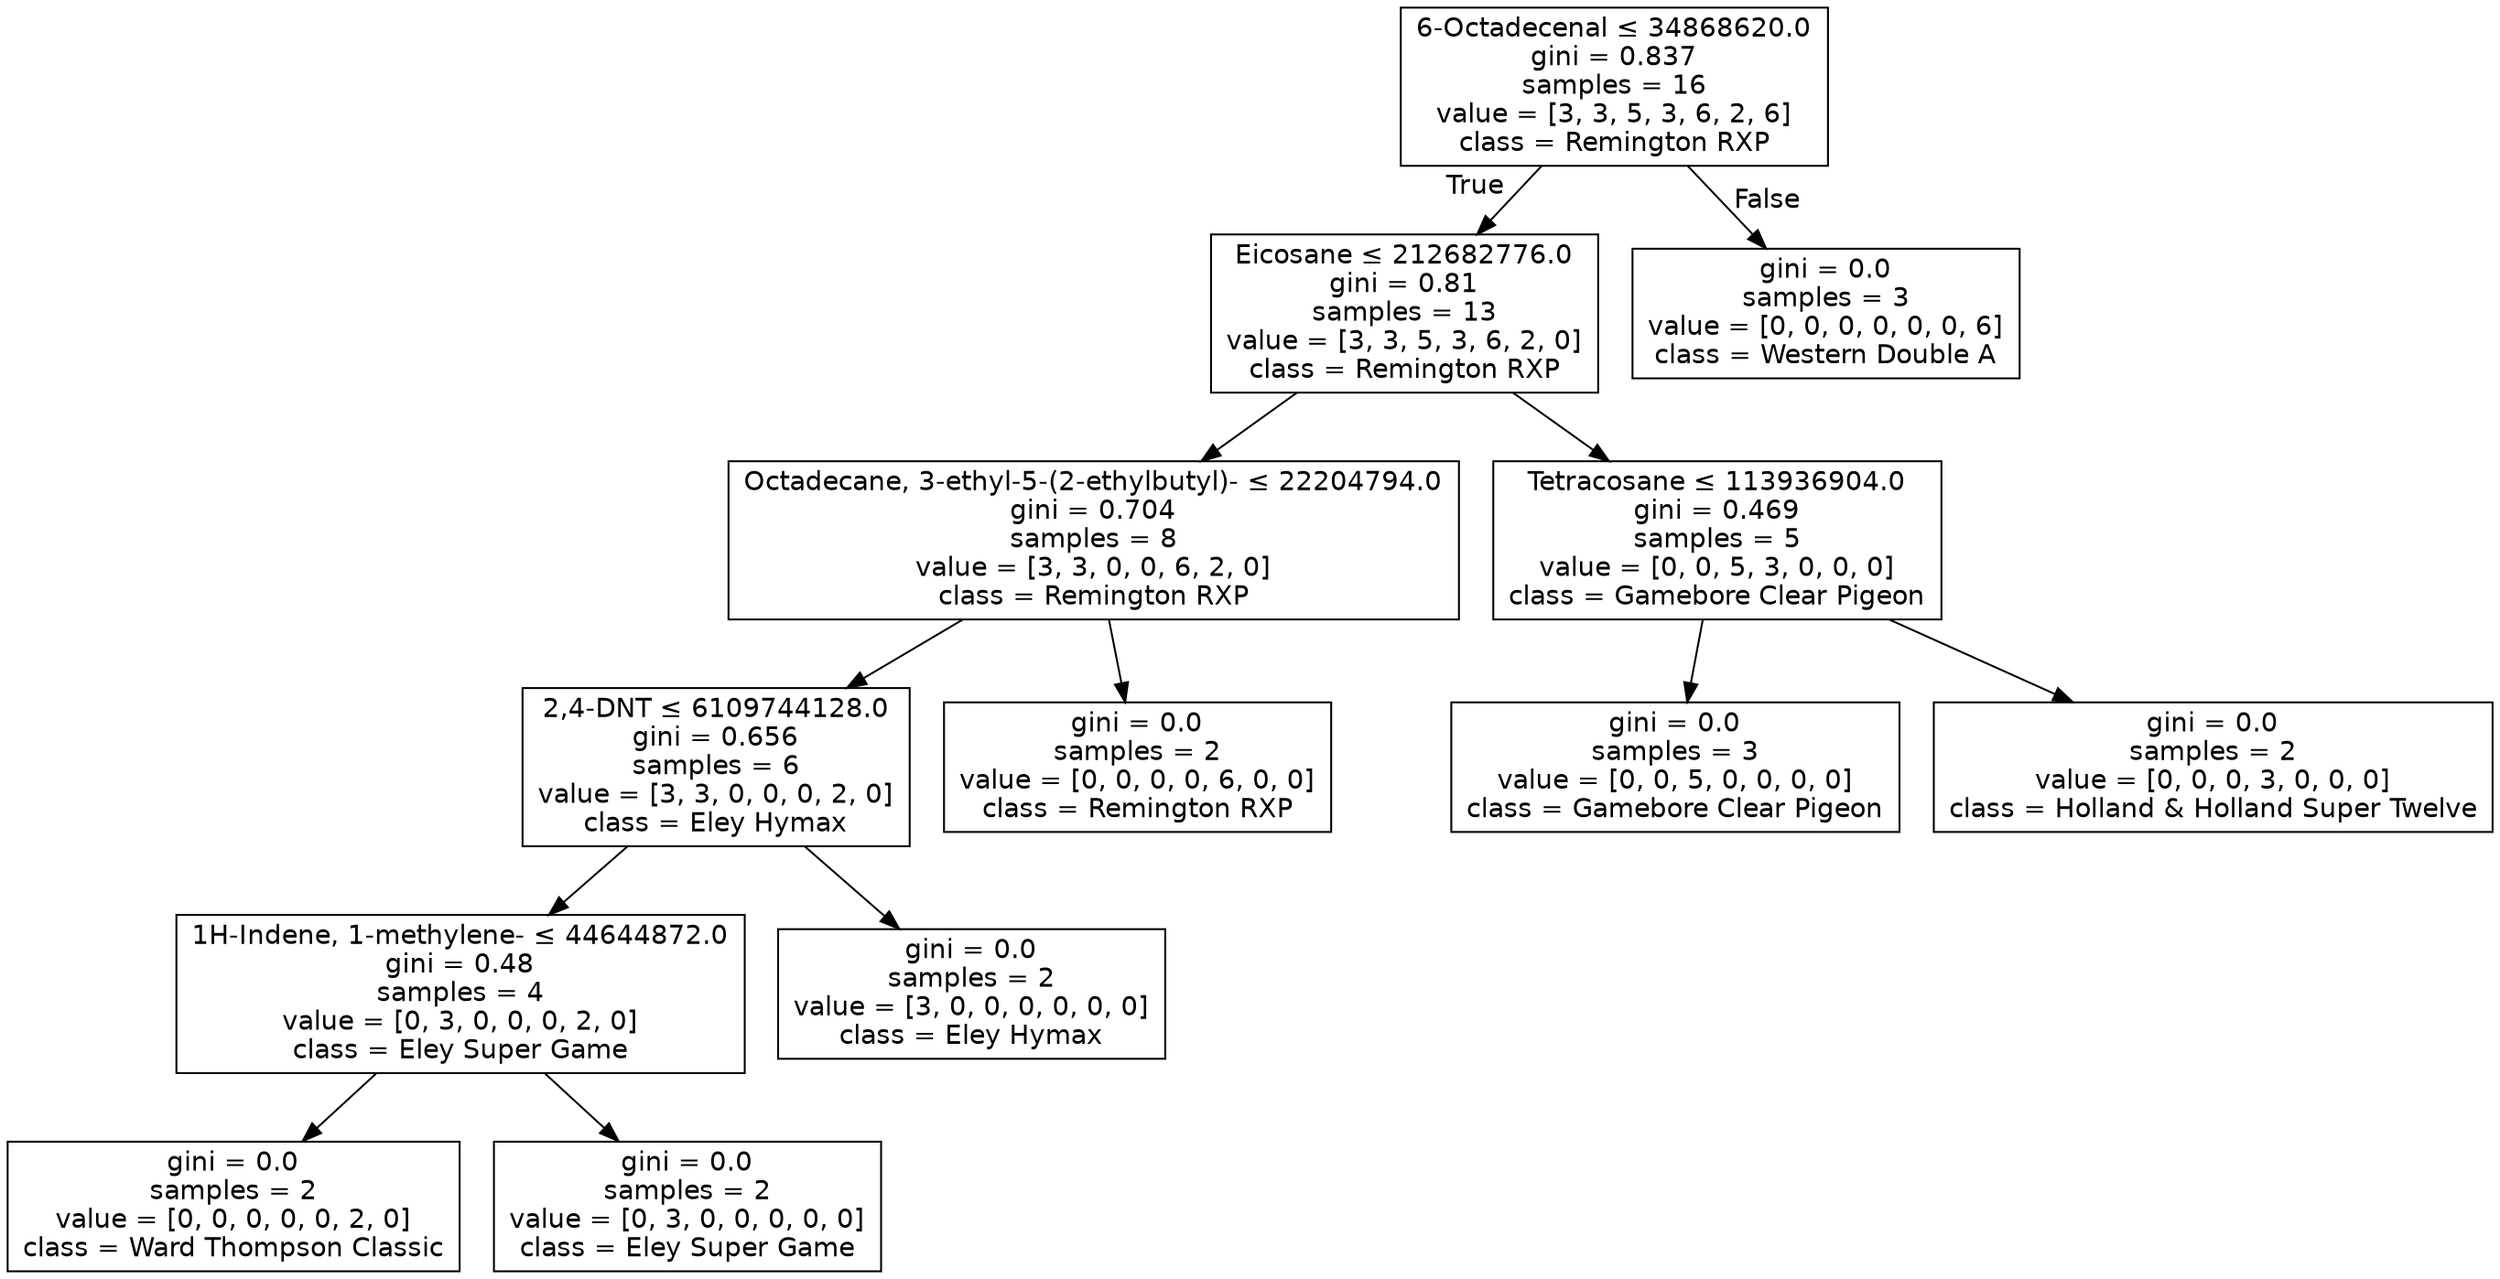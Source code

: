 digraph Tree {
node [shape=box, fontname="helvetica"] ;
edge [fontname="helvetica"] ;
0 [label=<6-Octadecenal &le; 34868620.0<br/>gini = 0.837<br/>samples = 16<br/>value = [3, 3, 5, 3, 6, 2, 6]<br/>class = Remington RXP>] ;
1 [label=<Eicosane &le; 212682776.0<br/>gini = 0.81<br/>samples = 13<br/>value = [3, 3, 5, 3, 6, 2, 0]<br/>class = Remington RXP>] ;
0 -> 1 [labeldistance=2.5, labelangle=45, headlabel="True"] ;
2 [label=<Octadecane, 3-ethyl-5-(2-ethylbutyl)- &le; 22204794.0<br/>gini = 0.704<br/>samples = 8<br/>value = [3, 3, 0, 0, 6, 2, 0]<br/>class = Remington RXP>] ;
1 -> 2 ;
3 [label=<2,4-DNT &le; 6109744128.0<br/>gini = 0.656<br/>samples = 6<br/>value = [3, 3, 0, 0, 0, 2, 0]<br/>class = Eley Hymax>] ;
2 -> 3 ;
4 [label=<1H-Indene, 1-methylene- &le; 44644872.0<br/>gini = 0.48<br/>samples = 4<br/>value = [0, 3, 0, 0, 0, 2, 0]<br/>class = Eley Super Game>] ;
3 -> 4 ;
5 [label=<gini = 0.0<br/>samples = 2<br/>value = [0, 0, 0, 0, 0, 2, 0]<br/>class = Ward Thompson Classic>] ;
4 -> 5 ;
6 [label=<gini = 0.0<br/>samples = 2<br/>value = [0, 3, 0, 0, 0, 0, 0]<br/>class = Eley Super Game>] ;
4 -> 6 ;
7 [label=<gini = 0.0<br/>samples = 2<br/>value = [3, 0, 0, 0, 0, 0, 0]<br/>class = Eley Hymax>] ;
3 -> 7 ;
8 [label=<gini = 0.0<br/>samples = 2<br/>value = [0, 0, 0, 0, 6, 0, 0]<br/>class = Remington RXP>] ;
2 -> 8 ;
9 [label=<Tetracosane &le; 113936904.0<br/>gini = 0.469<br/>samples = 5<br/>value = [0, 0, 5, 3, 0, 0, 0]<br/>class = Gamebore Clear Pigeon>] ;
1 -> 9 ;
10 [label=<gini = 0.0<br/>samples = 3<br/>value = [0, 0, 5, 0, 0, 0, 0]<br/>class = Gamebore Clear Pigeon>] ;
9 -> 10 ;
11 [label=<gini = 0.0<br/>samples = 2<br/>value = [0, 0, 0, 3, 0, 0, 0]<br/>class = Holland &amp; Holland Super Twelve>] ;
9 -> 11 ;
12 [label=<gini = 0.0<br/>samples = 3<br/>value = [0, 0, 0, 0, 0, 0, 6]<br/>class = Western Double A>] ;
0 -> 12 [labeldistance=2.5, labelangle=-45, headlabel="False"] ;
}
